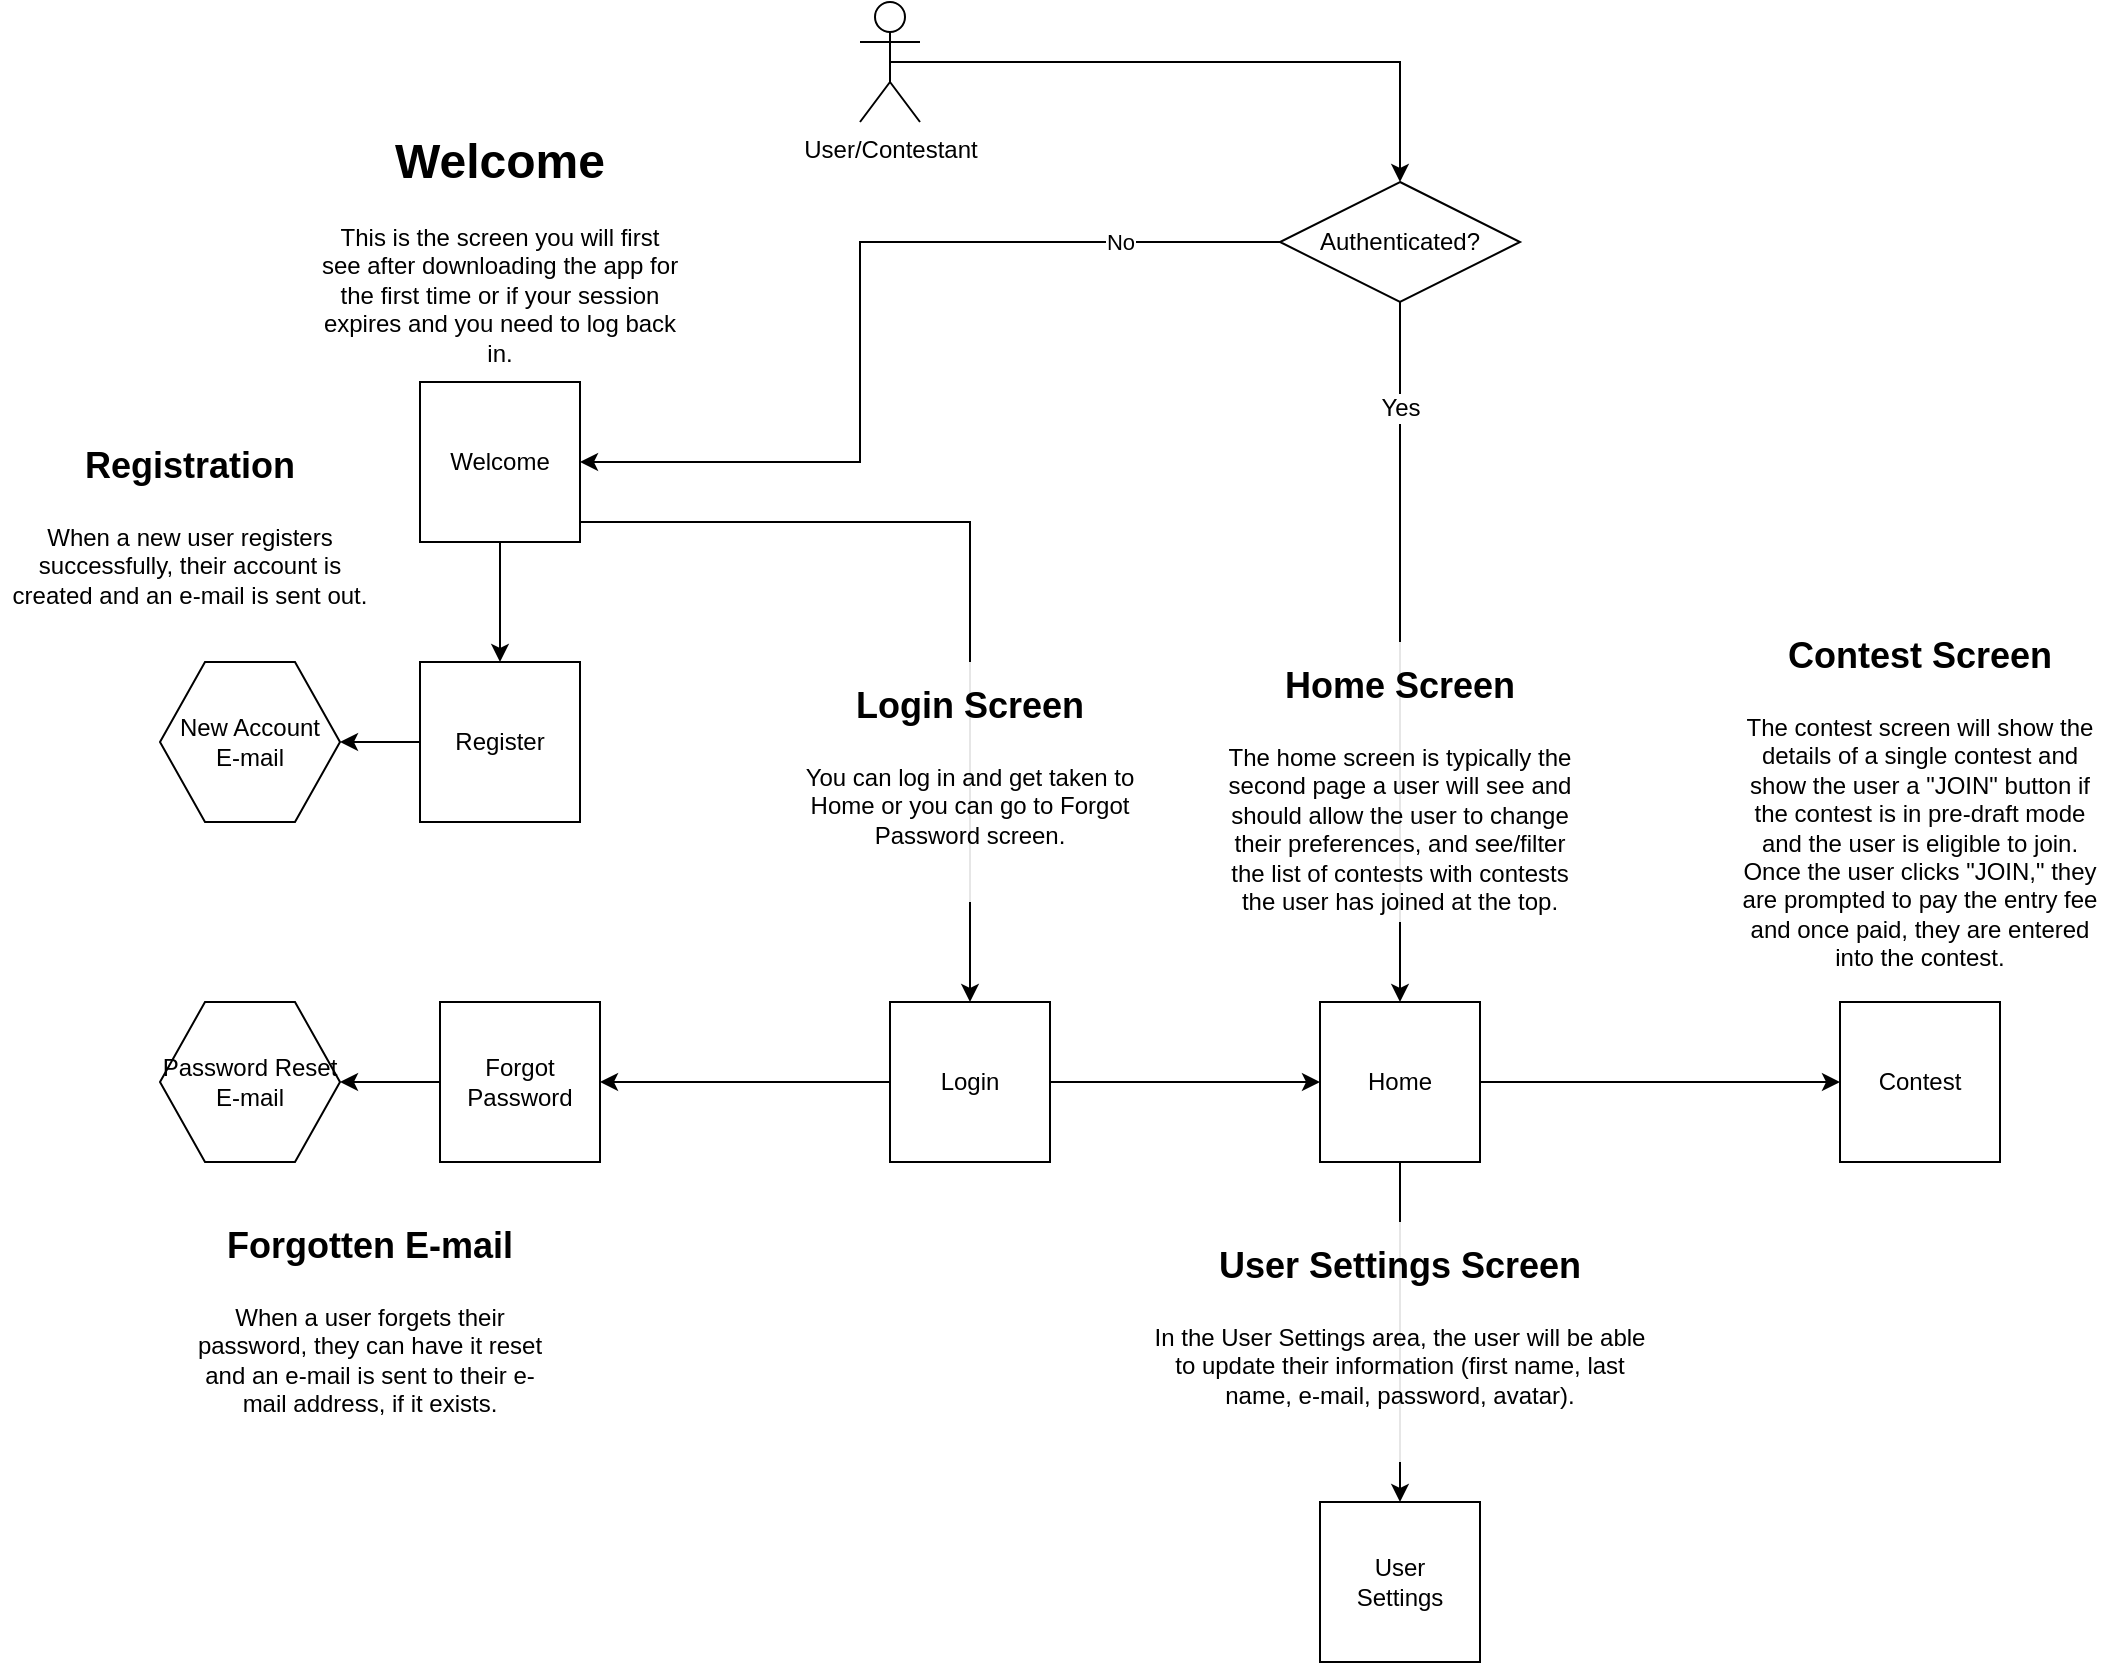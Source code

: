 <mxfile version="12.2.2" type="github" pages="1">
  <diagram id="BB8pRi5w4H0J5GErrZnj" name="Page-1">
    <mxGraphModel dx="1739" dy="934" grid="1" gridSize="10" guides="1" tooltips="1" connect="1" arrows="1" fold="1" page="1" pageScale="1" pageWidth="850" pageHeight="1100" math="0" shadow="0">
      <root>
        <mxCell id="0"/>
        <mxCell id="1" parent="0"/>
        <mxCell id="aO3sSB8IACZXg21FS-gy-3" value="" style="edgeStyle=orthogonalEdgeStyle;rounded=0;orthogonalLoop=1;jettySize=auto;html=1;" parent="1" source="aO3sSB8IACZXg21FS-gy-1" target="aO3sSB8IACZXg21FS-gy-2" edge="1">
          <mxGeometry relative="1" as="geometry">
            <Array as="points">
              <mxPoint x="535" y="300"/>
            </Array>
          </mxGeometry>
        </mxCell>
        <mxCell id="aO3sSB8IACZXg21FS-gy-5" value="" style="edgeStyle=orthogonalEdgeStyle;rounded=0;orthogonalLoop=1;jettySize=auto;html=1;" parent="1" source="aO3sSB8IACZXg21FS-gy-1" target="aO3sSB8IACZXg21FS-gy-4" edge="1">
          <mxGeometry relative="1" as="geometry"/>
        </mxCell>
        <mxCell id="aO3sSB8IACZXg21FS-gy-1" value="Welcome" style="whiteSpace=wrap;html=1;aspect=fixed;" parent="1" vertex="1">
          <mxGeometry x="260" y="230" width="80" height="80" as="geometry"/>
        </mxCell>
        <mxCell id="aO3sSB8IACZXg21FS-gy-26" value="" style="edgeStyle=orthogonalEdgeStyle;rounded=0;orthogonalLoop=1;jettySize=auto;html=1;" parent="1" source="aO3sSB8IACZXg21FS-gy-4" target="aO3sSB8IACZXg21FS-gy-25" edge="1">
          <mxGeometry relative="1" as="geometry"/>
        </mxCell>
        <mxCell id="aO3sSB8IACZXg21FS-gy-4" value="Register" style="whiteSpace=wrap;html=1;aspect=fixed;" parent="1" vertex="1">
          <mxGeometry x="260" y="370" width="80" height="80" as="geometry"/>
        </mxCell>
        <mxCell id="aO3sSB8IACZXg21FS-gy-7" value="" style="edgeStyle=orthogonalEdgeStyle;rounded=0;orthogonalLoop=1;jettySize=auto;html=1;" parent="1" source="aO3sSB8IACZXg21FS-gy-2" target="aO3sSB8IACZXg21FS-gy-6" edge="1">
          <mxGeometry relative="1" as="geometry"/>
        </mxCell>
        <mxCell id="aO3sSB8IACZXg21FS-gy-11" value="" style="edgeStyle=orthogonalEdgeStyle;rounded=0;orthogonalLoop=1;jettySize=auto;html=1;" parent="1" source="aO3sSB8IACZXg21FS-gy-2" target="aO3sSB8IACZXg21FS-gy-10" edge="1">
          <mxGeometry relative="1" as="geometry"/>
        </mxCell>
        <mxCell id="aO3sSB8IACZXg21FS-gy-2" value="Login" style="whiteSpace=wrap;html=1;aspect=fixed;" parent="1" vertex="1">
          <mxGeometry x="495" y="540" width="80" height="80" as="geometry"/>
        </mxCell>
        <mxCell id="Z8GrYoV1MDescGCDJD8p-2" value="" style="edgeStyle=orthogonalEdgeStyle;rounded=0;orthogonalLoop=1;jettySize=auto;html=1;" parent="1" source="aO3sSB8IACZXg21FS-gy-10" target="Z8GrYoV1MDescGCDJD8p-1" edge="1">
          <mxGeometry relative="1" as="geometry"/>
        </mxCell>
        <mxCell id="Z8GrYoV1MDescGCDJD8p-4" value="" style="edgeStyle=orthogonalEdgeStyle;rounded=0;orthogonalLoop=1;jettySize=auto;html=1;" parent="1" source="aO3sSB8IACZXg21FS-gy-10" target="Z8GrYoV1MDescGCDJD8p-3" edge="1">
          <mxGeometry relative="1" as="geometry"/>
        </mxCell>
        <mxCell id="aO3sSB8IACZXg21FS-gy-10" value="Home" style="whiteSpace=wrap;html=1;aspect=fixed;" parent="1" vertex="1">
          <mxGeometry x="710" y="540" width="80" height="80" as="geometry"/>
        </mxCell>
        <mxCell id="Z8GrYoV1MDescGCDJD8p-3" value="User&lt;br&gt;Settings" style="whiteSpace=wrap;html=1;aspect=fixed;" parent="1" vertex="1">
          <mxGeometry x="710" y="790" width="80" height="80" as="geometry"/>
        </mxCell>
        <mxCell id="Z8GrYoV1MDescGCDJD8p-1" value="Contest" style="whiteSpace=wrap;html=1;aspect=fixed;" parent="1" vertex="1">
          <mxGeometry x="970" y="540" width="80" height="80" as="geometry"/>
        </mxCell>
        <mxCell id="aO3sSB8IACZXg21FS-gy-24" value="" style="edgeStyle=orthogonalEdgeStyle;rounded=0;orthogonalLoop=1;jettySize=auto;html=1;" parent="1" source="aO3sSB8IACZXg21FS-gy-6" target="aO3sSB8IACZXg21FS-gy-23" edge="1">
          <mxGeometry relative="1" as="geometry"/>
        </mxCell>
        <mxCell id="aO3sSB8IACZXg21FS-gy-6" value="Forgot Password" style="whiteSpace=wrap;html=1;aspect=fixed;" parent="1" vertex="1">
          <mxGeometry x="270" y="540" width="80" height="80" as="geometry"/>
        </mxCell>
        <mxCell id="aO3sSB8IACZXg21FS-gy-17" value="No" style="edgeStyle=orthogonalEdgeStyle;rounded=0;orthogonalLoop=1;jettySize=auto;html=1;exitX=0;exitY=0.5;exitDx=0;exitDy=0;entryX=1;entryY=0.5;entryDx=0;entryDy=0;" parent="1" source="aO3sSB8IACZXg21FS-gy-12" target="aO3sSB8IACZXg21FS-gy-1" edge="1">
          <mxGeometry x="-0.652" relative="1" as="geometry">
            <Array as="points">
              <mxPoint x="480" y="160"/>
              <mxPoint x="480" y="270"/>
            </Array>
            <mxPoint as="offset"/>
          </mxGeometry>
        </mxCell>
        <mxCell id="aO3sSB8IACZXg21FS-gy-18" style="edgeStyle=orthogonalEdgeStyle;rounded=0;orthogonalLoop=1;jettySize=auto;html=1;entryX=0.5;entryY=0;entryDx=0;entryDy=0;exitX=0.5;exitY=1;exitDx=0;exitDy=0;" parent="1" source="aO3sSB8IACZXg21FS-gy-12" target="aO3sSB8IACZXg21FS-gy-10" edge="1">
          <mxGeometry relative="1" as="geometry">
            <mxPoint x="590" y="280" as="sourcePoint"/>
          </mxGeometry>
        </mxCell>
        <mxCell id="aO3sSB8IACZXg21FS-gy-19" value="Yes" style="text;html=1;resizable=0;points=[];align=center;verticalAlign=middle;labelBackgroundColor=#ffffff;" parent="aO3sSB8IACZXg21FS-gy-18" vertex="1" connectable="0">
          <mxGeometry x="-0.31" y="-2" relative="1" as="geometry">
            <mxPoint x="2" y="-68" as="offset"/>
          </mxGeometry>
        </mxCell>
        <mxCell id="aO3sSB8IACZXg21FS-gy-12" value="Authenticated?" style="rhombus;whiteSpace=wrap;html=1;" parent="1" vertex="1">
          <mxGeometry x="690" y="130" width="120" height="60" as="geometry"/>
        </mxCell>
        <mxCell id="aO3sSB8IACZXg21FS-gy-14" value="" style="edgeStyle=orthogonalEdgeStyle;rounded=0;orthogonalLoop=1;jettySize=auto;html=1;exitX=0.5;exitY=0.5;exitDx=0;exitDy=0;exitPerimeter=0;" parent="1" source="aO3sSB8IACZXg21FS-gy-21" target="aO3sSB8IACZXg21FS-gy-12" edge="1">
          <mxGeometry relative="1" as="geometry">
            <mxPoint x="590" y="170" as="sourcePoint"/>
            <Array as="points">
              <mxPoint x="750" y="70"/>
            </Array>
          </mxGeometry>
        </mxCell>
        <mxCell id="aO3sSB8IACZXg21FS-gy-21" value="User/Contestant" style="shape=umlActor;verticalLabelPosition=bottom;labelBackgroundColor=#ffffff;verticalAlign=top;html=1;outlineConnect=0;" parent="1" vertex="1">
          <mxGeometry x="480" y="40" width="30" height="60" as="geometry"/>
        </mxCell>
        <mxCell id="aO3sSB8IACZXg21FS-gy-23" value="&lt;div&gt;&lt;span&gt;Password Reset E-mail&lt;/span&gt;&lt;/div&gt;" style="shape=hexagon;perimeter=hexagonPerimeter2;whiteSpace=wrap;html=1;align=center;" parent="1" vertex="1">
          <mxGeometry x="130" y="540" width="90" height="80" as="geometry"/>
        </mxCell>
        <mxCell id="aO3sSB8IACZXg21FS-gy-25" value="&lt;div&gt;&lt;span&gt;New Account&lt;/span&gt;&lt;/div&gt;&lt;div&gt;&lt;span&gt;E-mail&lt;/span&gt;&lt;/div&gt;" style="shape=hexagon;perimeter=hexagonPerimeter2;whiteSpace=wrap;html=1;align=center;" parent="1" vertex="1">
          <mxGeometry x="130" y="370" width="90" height="80" as="geometry"/>
        </mxCell>
        <mxCell id="aO3sSB8IACZXg21FS-gy-27" value="&lt;h1&gt;Welcome&lt;/h1&gt;&lt;p&gt;This is the screen you will first see after downloading the app for the first time or if your session expires and you need to log back in.&lt;/p&gt;" style="text;html=1;strokeColor=none;fillColor=none;spacing=5;spacingTop=-20;whiteSpace=wrap;overflow=hidden;rounded=0;align=center;" parent="1" vertex="1">
          <mxGeometry x="205" y="100" width="190" height="120" as="geometry"/>
        </mxCell>
        <mxCell id="aO3sSB8IACZXg21FS-gy-28" value="&lt;h1&gt;&lt;font style=&quot;font-size: 18px&quot;&gt;Registration&lt;/font&gt;&lt;/h1&gt;&lt;p&gt;When a new user registers successfully, their account is created and an e-mail is sent out.&lt;/p&gt;" style="text;html=1;strokeColor=none;fillColor=none;spacing=5;spacingTop=-20;whiteSpace=wrap;overflow=hidden;rounded=0;align=center;" parent="1" vertex="1">
          <mxGeometry x="50" y="250" width="190" height="120" as="geometry"/>
        </mxCell>
        <mxCell id="aO3sSB8IACZXg21FS-gy-29" value="&lt;h1&gt;&lt;font style=&quot;font-size: 18px&quot;&gt;Login Screen&lt;/font&gt;&lt;/h1&gt;&lt;p&gt;You can log in and get taken to Home or you can go to Forgot Password screen.&lt;/p&gt;" style="text;html=1;strokeColor=none;fillColor=#ffffff;spacing=5;spacingTop=-20;whiteSpace=wrap;overflow=hidden;rounded=0;align=center;opacity=90;" parent="1" vertex="1">
          <mxGeometry x="440" y="370" width="190" height="120" as="geometry"/>
        </mxCell>
        <mxCell id="aO3sSB8IACZXg21FS-gy-30" value="&lt;h1&gt;&lt;font style=&quot;font-size: 18px&quot;&gt;Forgotten E-mail&lt;/font&gt;&lt;/h1&gt;&lt;p&gt;When a user forgets their password, they can have it reset and an e-mail is sent to their e-mail address, if it exists.&lt;/p&gt;" style="text;html=1;strokeColor=none;fillColor=none;spacing=5;spacingTop=-20;whiteSpace=wrap;overflow=hidden;rounded=0;align=center;" parent="1" vertex="1">
          <mxGeometry x="140" y="640" width="190" height="120" as="geometry"/>
        </mxCell>
        <mxCell id="aO3sSB8IACZXg21FS-gy-31" value="&lt;h1&gt;&lt;font style=&quot;font-size: 18px&quot;&gt;Home Screen&lt;/font&gt;&lt;/h1&gt;&lt;p&gt;The home screen is typically the second page a user will see and should allow the user to change their preferences, and see/filter the list of contests with contests the user has joined at the top.&lt;/p&gt;" style="text;html=1;spacing=5;spacingTop=-20;whiteSpace=wrap;overflow=hidden;rounded=0;align=center;fillColor=#ffffff;opacity=90;" parent="1" vertex="1">
          <mxGeometry x="655" y="360" width="190" height="140" as="geometry"/>
        </mxCell>
        <mxCell id="Z8GrYoV1MDescGCDJD8p-5" value="&lt;h1&gt;&lt;font style=&quot;font-size: 18px&quot;&gt;User Settings Screen&lt;/font&gt;&lt;/h1&gt;&lt;p&gt;In the User Settings area, the user will be able to update their information (first name, last name, e-mail, password, avatar).&lt;/p&gt;" style="text;html=1;strokeColor=none;fillColor=#ffffff;spacing=5;spacingTop=-20;whiteSpace=wrap;overflow=hidden;rounded=0;align=center;opacity=90;" parent="1" vertex="1">
          <mxGeometry x="620" y="650" width="260" height="120" as="geometry"/>
        </mxCell>
        <mxCell id="Z8GrYoV1MDescGCDJD8p-8" value="&lt;h1&gt;&lt;font style=&quot;font-size: 18px&quot;&gt;Contest Screen&lt;/font&gt;&lt;/h1&gt;&lt;p&gt;The contest screen will show the details of a single contest and show the user a &quot;JOIN&quot; button if the contest is in pre-draft mode and the user is eligible to join. Once the user clicks &quot;JOIN,&quot; they are prompted to pay the entry fee and once paid, they are entered into the contest.&lt;/p&gt;" style="text;html=1;spacing=5;spacingTop=-20;whiteSpace=wrap;overflow=hidden;rounded=0;align=center;fillColor=#ffffff;opacity=90;" parent="1" vertex="1">
          <mxGeometry x="915" y="345" width="190" height="190" as="geometry"/>
        </mxCell>
      </root>
    </mxGraphModel>
  </diagram>
</mxfile>
